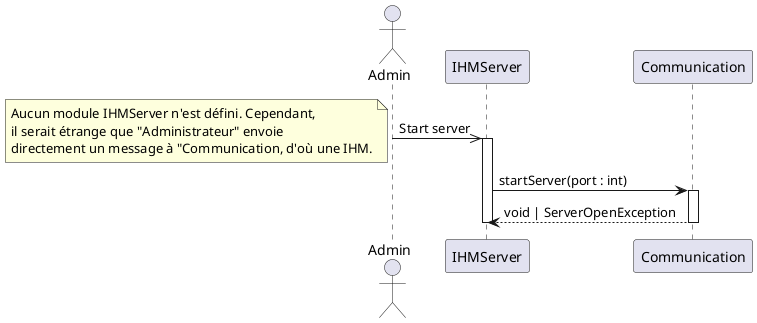 @startuml 5.1. Server is started (server side)

actor Admin as admin
participant IHMServer as ihm
participant Communication as com

admin ->> ihm : Start server
note left : Aucun module IHMServer n'est défini. Cependant, \nil serait étrange que "Administrateur" envoie \ndirectement un message à "Communication, d'où une IHM.
activate ihm

ihm -> com++ : startServer(port : int)
return void | ServerOpenException

deactivate ihm

@enduml
